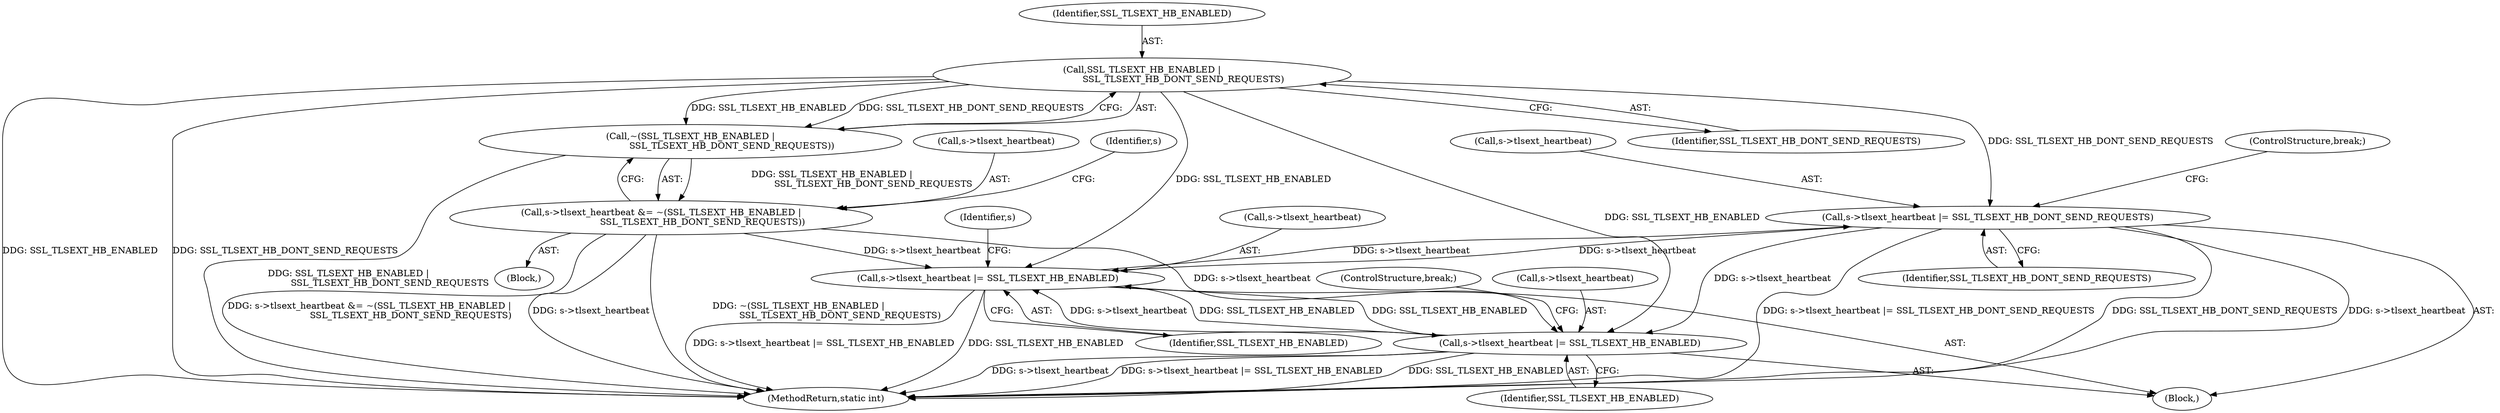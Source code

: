 digraph "0_openssl_a004e72b95835136d3f1ea90517f706c24c03da7_3@pointer" {
"1001271" [label="(Call,s->tlsext_heartbeat |= SSL_TLSEXT_HB_DONT_SEND_REQUESTS)"];
"1001266" [label="(Call,s->tlsext_heartbeat |= SSL_TLSEXT_HB_ENABLED)"];
"1001271" [label="(Call,s->tlsext_heartbeat |= SSL_TLSEXT_HB_DONT_SEND_REQUESTS)"];
"1000211" [label="(Call,SSL_TLSEXT_HB_ENABLED |\n                             SSL_TLSEXT_HB_DONT_SEND_REQUESTS)"];
"1000206" [label="(Call,s->tlsext_heartbeat &= ~(SSL_TLSEXT_HB_ENABLED |\n                             SSL_TLSEXT_HB_DONT_SEND_REQUESTS))"];
"1000210" [label="(Call,~(SSL_TLSEXT_HB_ENABLED |\n                             SSL_TLSEXT_HB_DONT_SEND_REQUESTS))"];
"1001259" [label="(Call,s->tlsext_heartbeat |= SSL_TLSEXT_HB_ENABLED)"];
"1000121" [label="(Block,)"];
"1000206" [label="(Call,s->tlsext_heartbeat &= ~(SSL_TLSEXT_HB_ENABLED |\n                             SSL_TLSEXT_HB_DONT_SEND_REQUESTS))"];
"1001263" [label="(Identifier,SSL_TLSEXT_HB_ENABLED)"];
"1001267" [label="(Call,s->tlsext_heartbeat)"];
"1000211" [label="(Call,SSL_TLSEXT_HB_ENABLED |\n                             SSL_TLSEXT_HB_DONT_SEND_REQUESTS)"];
"1001276" [label="(ControlStructure,break;)"];
"1001260" [label="(Call,s->tlsext_heartbeat)"];
"1001399" [label="(MethodReturn,static int)"];
"1001266" [label="(Call,s->tlsext_heartbeat |= SSL_TLSEXT_HB_ENABLED)"];
"1001270" [label="(Identifier,SSL_TLSEXT_HB_ENABLED)"];
"1001275" [label="(Identifier,SSL_TLSEXT_HB_DONT_SEND_REQUESTS)"];
"1000212" [label="(Identifier,SSL_TLSEXT_HB_ENABLED)"];
"1001271" [label="(Call,s->tlsext_heartbeat |= SSL_TLSEXT_HB_DONT_SEND_REQUESTS)"];
"1000210" [label="(Call,~(SSL_TLSEXT_HB_ENABLED |\n                             SSL_TLSEXT_HB_DONT_SEND_REQUESTS))"];
"1000217" [label="(Identifier,s)"];
"1000213" [label="(Identifier,SSL_TLSEXT_HB_DONT_SEND_REQUESTS)"];
"1001264" [label="(ControlStructure,break;)"];
"1001259" [label="(Call,s->tlsext_heartbeat |= SSL_TLSEXT_HB_ENABLED)"];
"1001273" [label="(Identifier,s)"];
"1001257" [label="(Block,)"];
"1001272" [label="(Call,s->tlsext_heartbeat)"];
"1000207" [label="(Call,s->tlsext_heartbeat)"];
"1001271" -> "1001257"  [label="AST: "];
"1001271" -> "1001275"  [label="CFG: "];
"1001272" -> "1001271"  [label="AST: "];
"1001275" -> "1001271"  [label="AST: "];
"1001276" -> "1001271"  [label="CFG: "];
"1001271" -> "1001399"  [label="DDG: SSL_TLSEXT_HB_DONT_SEND_REQUESTS"];
"1001271" -> "1001399"  [label="DDG: s->tlsext_heartbeat"];
"1001271" -> "1001399"  [label="DDG: s->tlsext_heartbeat |= SSL_TLSEXT_HB_DONT_SEND_REQUESTS"];
"1001271" -> "1001259"  [label="DDG: s->tlsext_heartbeat"];
"1001271" -> "1001266"  [label="DDG: s->tlsext_heartbeat"];
"1001266" -> "1001271"  [label="DDG: s->tlsext_heartbeat"];
"1000211" -> "1001271"  [label="DDG: SSL_TLSEXT_HB_DONT_SEND_REQUESTS"];
"1001266" -> "1001257"  [label="AST: "];
"1001266" -> "1001270"  [label="CFG: "];
"1001267" -> "1001266"  [label="AST: "];
"1001270" -> "1001266"  [label="AST: "];
"1001273" -> "1001266"  [label="CFG: "];
"1001266" -> "1001399"  [label="DDG: s->tlsext_heartbeat |= SSL_TLSEXT_HB_ENABLED"];
"1001266" -> "1001399"  [label="DDG: SSL_TLSEXT_HB_ENABLED"];
"1001266" -> "1001259"  [label="DDG: SSL_TLSEXT_HB_ENABLED"];
"1000206" -> "1001266"  [label="DDG: s->tlsext_heartbeat"];
"1001259" -> "1001266"  [label="DDG: s->tlsext_heartbeat"];
"1001259" -> "1001266"  [label="DDG: SSL_TLSEXT_HB_ENABLED"];
"1000211" -> "1001266"  [label="DDG: SSL_TLSEXT_HB_ENABLED"];
"1000211" -> "1000210"  [label="AST: "];
"1000211" -> "1000213"  [label="CFG: "];
"1000212" -> "1000211"  [label="AST: "];
"1000213" -> "1000211"  [label="AST: "];
"1000210" -> "1000211"  [label="CFG: "];
"1000211" -> "1001399"  [label="DDG: SSL_TLSEXT_HB_ENABLED"];
"1000211" -> "1001399"  [label="DDG: SSL_TLSEXT_HB_DONT_SEND_REQUESTS"];
"1000211" -> "1000210"  [label="DDG: SSL_TLSEXT_HB_ENABLED"];
"1000211" -> "1000210"  [label="DDG: SSL_TLSEXT_HB_DONT_SEND_REQUESTS"];
"1000211" -> "1001259"  [label="DDG: SSL_TLSEXT_HB_ENABLED"];
"1000206" -> "1000121"  [label="AST: "];
"1000206" -> "1000210"  [label="CFG: "];
"1000207" -> "1000206"  [label="AST: "];
"1000210" -> "1000206"  [label="AST: "];
"1000217" -> "1000206"  [label="CFG: "];
"1000206" -> "1001399"  [label="DDG: ~(SSL_TLSEXT_HB_ENABLED |\n                             SSL_TLSEXT_HB_DONT_SEND_REQUESTS)"];
"1000206" -> "1001399"  [label="DDG: s->tlsext_heartbeat &= ~(SSL_TLSEXT_HB_ENABLED |\n                             SSL_TLSEXT_HB_DONT_SEND_REQUESTS)"];
"1000206" -> "1001399"  [label="DDG: s->tlsext_heartbeat"];
"1000210" -> "1000206"  [label="DDG: SSL_TLSEXT_HB_ENABLED |\n                             SSL_TLSEXT_HB_DONT_SEND_REQUESTS"];
"1000206" -> "1001259"  [label="DDG: s->tlsext_heartbeat"];
"1000210" -> "1001399"  [label="DDG: SSL_TLSEXT_HB_ENABLED |\n                             SSL_TLSEXT_HB_DONT_SEND_REQUESTS"];
"1001259" -> "1001257"  [label="AST: "];
"1001259" -> "1001263"  [label="CFG: "];
"1001260" -> "1001259"  [label="AST: "];
"1001263" -> "1001259"  [label="AST: "];
"1001264" -> "1001259"  [label="CFG: "];
"1001259" -> "1001399"  [label="DDG: SSL_TLSEXT_HB_ENABLED"];
"1001259" -> "1001399"  [label="DDG: s->tlsext_heartbeat"];
"1001259" -> "1001399"  [label="DDG: s->tlsext_heartbeat |= SSL_TLSEXT_HB_ENABLED"];
}
